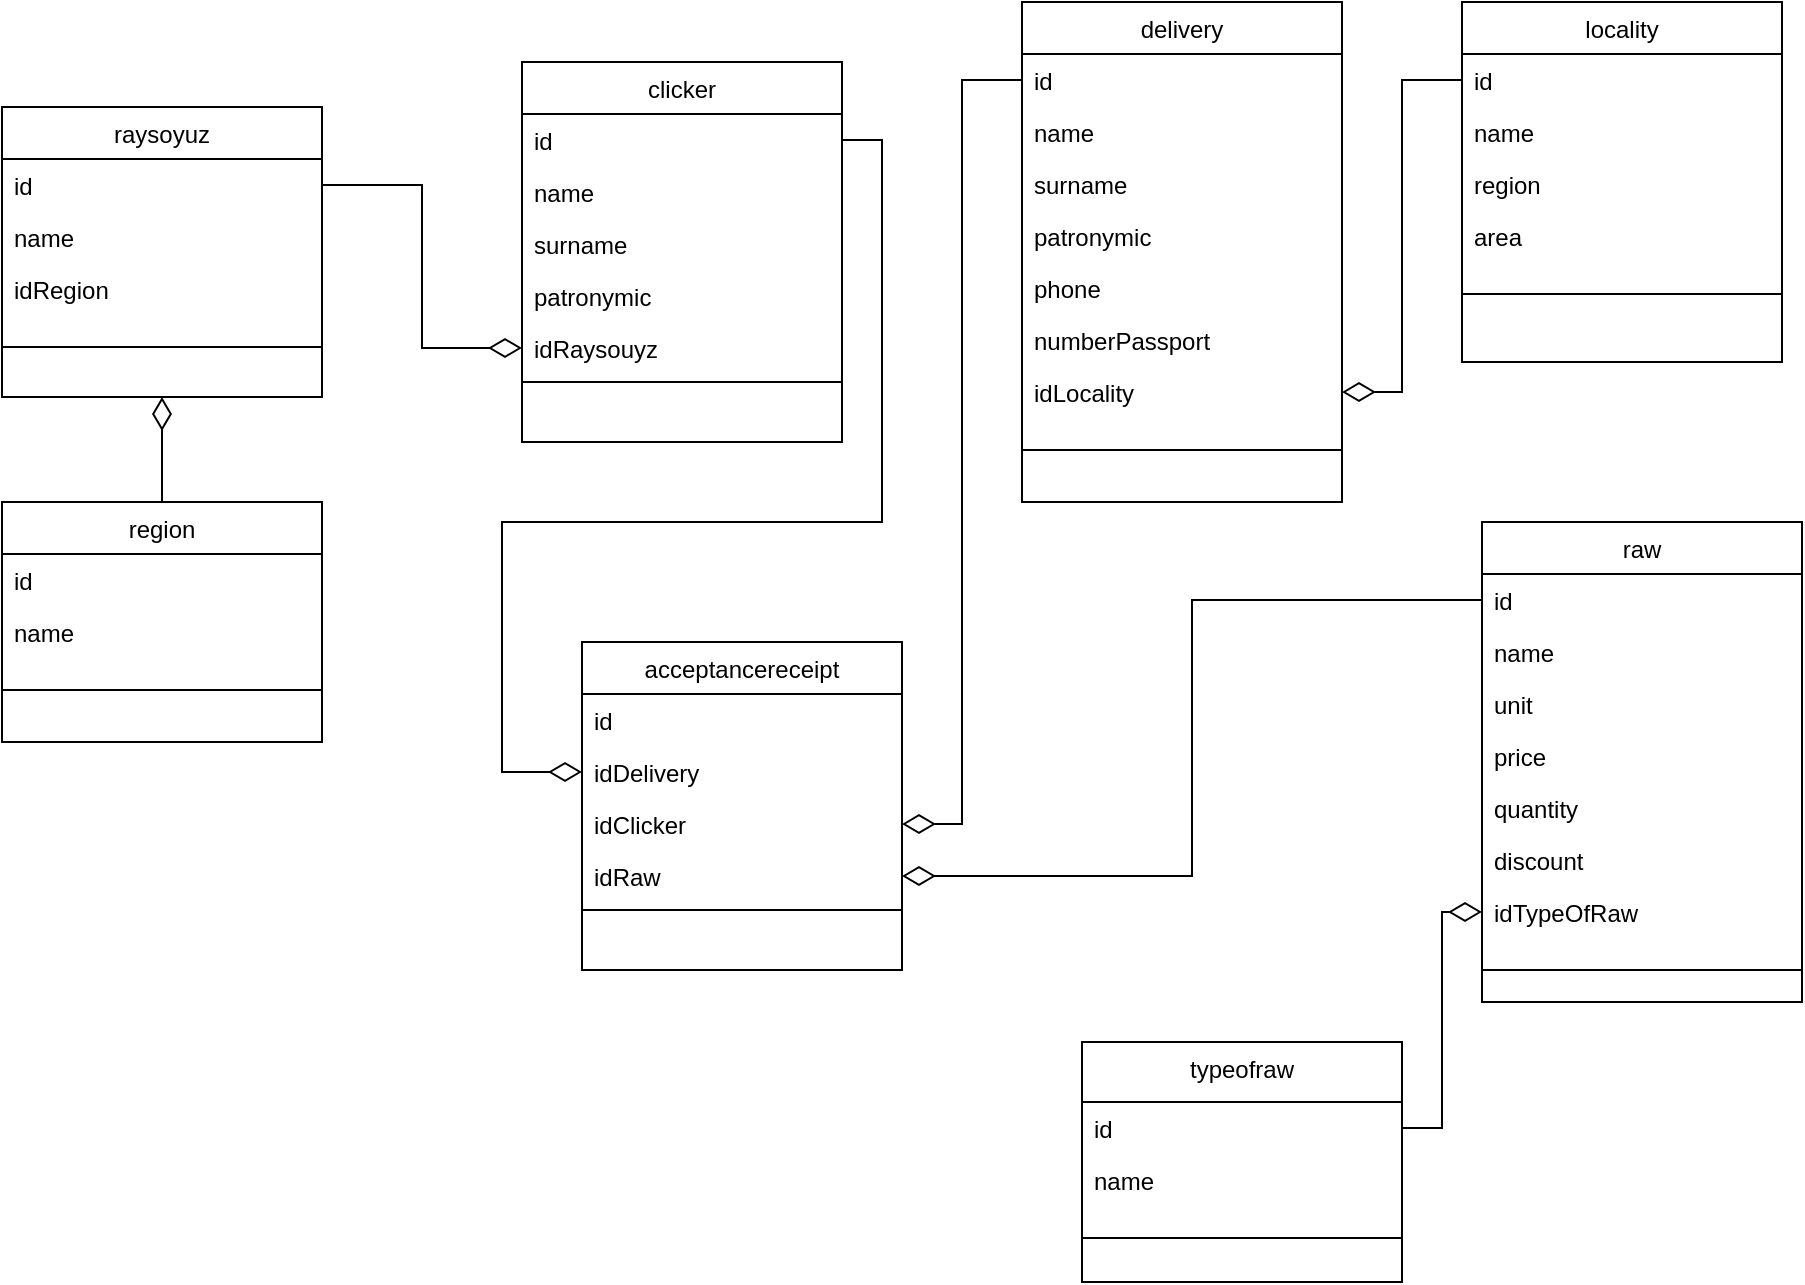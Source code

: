 <mxfile version="21.3.7" type="device">
  <diagram id="C5RBs43oDa-KdzZeNtuy" name="Page-1">
    <mxGraphModel dx="1379" dy="756" grid="1" gridSize="10" guides="1" tooltips="1" connect="1" arrows="1" fold="1" page="1" pageScale="1" pageWidth="827" pageHeight="1169" math="0" shadow="0">
      <root>
        <mxCell id="WIyWlLk6GJQsqaUBKTNV-0" />
        <mxCell id="WIyWlLk6GJQsqaUBKTNV-1" parent="WIyWlLk6GJQsqaUBKTNV-0" />
        <mxCell id="zkfFHV4jXpPFQw0GAbJ--0" value="acceptancereceipt" style="swimlane;fontStyle=0;align=center;verticalAlign=top;childLayout=stackLayout;horizontal=1;startSize=26;horizontalStack=0;resizeParent=1;resizeLast=0;collapsible=1;marginBottom=0;rounded=0;shadow=0;strokeWidth=1;" parent="WIyWlLk6GJQsqaUBKTNV-1" vertex="1">
          <mxGeometry x="300" y="370" width="160" height="164" as="geometry">
            <mxRectangle x="230" y="140" width="160" height="26" as="alternateBounds" />
          </mxGeometry>
        </mxCell>
        <mxCell id="zkfFHV4jXpPFQw0GAbJ--1" value="id" style="text;align=left;verticalAlign=top;spacingLeft=4;spacingRight=4;overflow=hidden;rotatable=0;points=[[0,0.5],[1,0.5]];portConstraint=eastwest;" parent="zkfFHV4jXpPFQw0GAbJ--0" vertex="1">
          <mxGeometry y="26" width="160" height="26" as="geometry" />
        </mxCell>
        <mxCell id="zkfFHV4jXpPFQw0GAbJ--2" value="idDelivery" style="text;align=left;verticalAlign=top;spacingLeft=4;spacingRight=4;overflow=hidden;rotatable=0;points=[[0,0.5],[1,0.5]];portConstraint=eastwest;rounded=0;shadow=0;html=0;" parent="zkfFHV4jXpPFQw0GAbJ--0" vertex="1">
          <mxGeometry y="52" width="160" height="26" as="geometry" />
        </mxCell>
        <mxCell id="zkfFHV4jXpPFQw0GAbJ--3" value="idClicker" style="text;align=left;verticalAlign=top;spacingLeft=4;spacingRight=4;overflow=hidden;rotatable=0;points=[[0,0.5],[1,0.5]];portConstraint=eastwest;rounded=0;shadow=0;html=0;" parent="zkfFHV4jXpPFQw0GAbJ--0" vertex="1">
          <mxGeometry y="78" width="160" height="26" as="geometry" />
        </mxCell>
        <mxCell id="WNCBFyFiVvbnEohnGZAb-0" value="idRaw" style="text;align=left;verticalAlign=top;spacingLeft=4;spacingRight=4;overflow=hidden;rotatable=0;points=[[0,0.5],[1,0.5]];portConstraint=eastwest;rounded=0;shadow=0;html=0;" vertex="1" parent="zkfFHV4jXpPFQw0GAbJ--0">
          <mxGeometry y="104" width="160" height="26" as="geometry" />
        </mxCell>
        <mxCell id="zkfFHV4jXpPFQw0GAbJ--4" value="" style="line;html=1;strokeWidth=1;align=left;verticalAlign=middle;spacingTop=-1;spacingLeft=3;spacingRight=3;rotatable=0;labelPosition=right;points=[];portConstraint=eastwest;" parent="zkfFHV4jXpPFQw0GAbJ--0" vertex="1">
          <mxGeometry y="130" width="160" height="8" as="geometry" />
        </mxCell>
        <mxCell id="zkfFHV4jXpPFQw0GAbJ--17" value="clicker" style="swimlane;fontStyle=0;align=center;verticalAlign=top;childLayout=stackLayout;horizontal=1;startSize=26;horizontalStack=0;resizeParent=1;resizeLast=0;collapsible=1;marginBottom=0;rounded=0;shadow=0;strokeWidth=1;" parent="WIyWlLk6GJQsqaUBKTNV-1" vertex="1">
          <mxGeometry x="270" y="80" width="160" height="190" as="geometry">
            <mxRectangle x="550" y="140" width="160" height="26" as="alternateBounds" />
          </mxGeometry>
        </mxCell>
        <mxCell id="zkfFHV4jXpPFQw0GAbJ--18" value="id" style="text;align=left;verticalAlign=top;spacingLeft=4;spacingRight=4;overflow=hidden;rotatable=0;points=[[0,0.5],[1,0.5]];portConstraint=eastwest;" parent="zkfFHV4jXpPFQw0GAbJ--17" vertex="1">
          <mxGeometry y="26" width="160" height="26" as="geometry" />
        </mxCell>
        <mxCell id="zkfFHV4jXpPFQw0GAbJ--19" value="name" style="text;align=left;verticalAlign=top;spacingLeft=4;spacingRight=4;overflow=hidden;rotatable=0;points=[[0,0.5],[1,0.5]];portConstraint=eastwest;rounded=0;shadow=0;html=0;" parent="zkfFHV4jXpPFQw0GAbJ--17" vertex="1">
          <mxGeometry y="52" width="160" height="26" as="geometry" />
        </mxCell>
        <mxCell id="zkfFHV4jXpPFQw0GAbJ--20" value="surname" style="text;align=left;verticalAlign=top;spacingLeft=4;spacingRight=4;overflow=hidden;rotatable=0;points=[[0,0.5],[1,0.5]];portConstraint=eastwest;rounded=0;shadow=0;html=0;" parent="zkfFHV4jXpPFQw0GAbJ--17" vertex="1">
          <mxGeometry y="78" width="160" height="26" as="geometry" />
        </mxCell>
        <mxCell id="zkfFHV4jXpPFQw0GAbJ--21" value="patronymic" style="text;align=left;verticalAlign=top;spacingLeft=4;spacingRight=4;overflow=hidden;rotatable=0;points=[[0,0.5],[1,0.5]];portConstraint=eastwest;rounded=0;shadow=0;html=0;" parent="zkfFHV4jXpPFQw0GAbJ--17" vertex="1">
          <mxGeometry y="104" width="160" height="26" as="geometry" />
        </mxCell>
        <mxCell id="zkfFHV4jXpPFQw0GAbJ--22" value="idRaysouyz " style="text;align=left;verticalAlign=top;spacingLeft=4;spacingRight=4;overflow=hidden;rotatable=0;points=[[0,0.5],[1,0.5]];portConstraint=eastwest;rounded=0;shadow=0;html=0;" parent="zkfFHV4jXpPFQw0GAbJ--17" vertex="1">
          <mxGeometry y="130" width="160" height="26" as="geometry" />
        </mxCell>
        <mxCell id="zkfFHV4jXpPFQw0GAbJ--23" value="" style="line;html=1;strokeWidth=1;align=left;verticalAlign=middle;spacingTop=-1;spacingLeft=3;spacingRight=3;rotatable=0;labelPosition=right;points=[];portConstraint=eastwest;" parent="zkfFHV4jXpPFQw0GAbJ--17" vertex="1">
          <mxGeometry y="156" width="160" height="8" as="geometry" />
        </mxCell>
        <mxCell id="WNCBFyFiVvbnEohnGZAb-1" value="delivery" style="swimlane;fontStyle=0;align=center;verticalAlign=top;childLayout=stackLayout;horizontal=1;startSize=26;horizontalStack=0;resizeParent=1;resizeLast=0;collapsible=1;marginBottom=0;rounded=0;shadow=0;strokeWidth=1;" vertex="1" parent="WIyWlLk6GJQsqaUBKTNV-1">
          <mxGeometry x="520" y="50" width="160" height="250" as="geometry">
            <mxRectangle x="550" y="140" width="160" height="26" as="alternateBounds" />
          </mxGeometry>
        </mxCell>
        <mxCell id="WNCBFyFiVvbnEohnGZAb-2" value="id" style="text;align=left;verticalAlign=top;spacingLeft=4;spacingRight=4;overflow=hidden;rotatable=0;points=[[0,0.5],[1,0.5]];portConstraint=eastwest;" vertex="1" parent="WNCBFyFiVvbnEohnGZAb-1">
          <mxGeometry y="26" width="160" height="26" as="geometry" />
        </mxCell>
        <mxCell id="WNCBFyFiVvbnEohnGZAb-3" value="name" style="text;align=left;verticalAlign=top;spacingLeft=4;spacingRight=4;overflow=hidden;rotatable=0;points=[[0,0.5],[1,0.5]];portConstraint=eastwest;rounded=0;shadow=0;html=0;" vertex="1" parent="WNCBFyFiVvbnEohnGZAb-1">
          <mxGeometry y="52" width="160" height="26" as="geometry" />
        </mxCell>
        <mxCell id="WNCBFyFiVvbnEohnGZAb-4" value="surname" style="text;align=left;verticalAlign=top;spacingLeft=4;spacingRight=4;overflow=hidden;rotatable=0;points=[[0,0.5],[1,0.5]];portConstraint=eastwest;rounded=0;shadow=0;html=0;" vertex="1" parent="WNCBFyFiVvbnEohnGZAb-1">
          <mxGeometry y="78" width="160" height="26" as="geometry" />
        </mxCell>
        <mxCell id="WNCBFyFiVvbnEohnGZAb-5" value="patronymic" style="text;align=left;verticalAlign=top;spacingLeft=4;spacingRight=4;overflow=hidden;rotatable=0;points=[[0,0.5],[1,0.5]];portConstraint=eastwest;rounded=0;shadow=0;html=0;" vertex="1" parent="WNCBFyFiVvbnEohnGZAb-1">
          <mxGeometry y="104" width="160" height="26" as="geometry" />
        </mxCell>
        <mxCell id="WNCBFyFiVvbnEohnGZAb-6" value="phone" style="text;align=left;verticalAlign=top;spacingLeft=4;spacingRight=4;overflow=hidden;rotatable=0;points=[[0,0.5],[1,0.5]];portConstraint=eastwest;rounded=0;shadow=0;html=0;" vertex="1" parent="WNCBFyFiVvbnEohnGZAb-1">
          <mxGeometry y="130" width="160" height="26" as="geometry" />
        </mxCell>
        <mxCell id="WNCBFyFiVvbnEohnGZAb-8" value="numberPassport" style="text;align=left;verticalAlign=top;spacingLeft=4;spacingRight=4;overflow=hidden;rotatable=0;points=[[0,0.5],[1,0.5]];portConstraint=eastwest;rounded=0;shadow=0;html=0;" vertex="1" parent="WNCBFyFiVvbnEohnGZAb-1">
          <mxGeometry y="156" width="160" height="26" as="geometry" />
        </mxCell>
        <mxCell id="WNCBFyFiVvbnEohnGZAb-9" value="idLocality " style="text;align=left;verticalAlign=top;spacingLeft=4;spacingRight=4;overflow=hidden;rotatable=0;points=[[0,0.5],[1,0.5]];portConstraint=eastwest;rounded=0;shadow=0;html=0;" vertex="1" parent="WNCBFyFiVvbnEohnGZAb-1">
          <mxGeometry y="182" width="160" height="26" as="geometry" />
        </mxCell>
        <mxCell id="WNCBFyFiVvbnEohnGZAb-7" value="" style="line;html=1;strokeWidth=1;align=left;verticalAlign=middle;spacingTop=-1;spacingLeft=3;spacingRight=3;rotatable=0;labelPosition=right;points=[];portConstraint=eastwest;" vertex="1" parent="WNCBFyFiVvbnEohnGZAb-1">
          <mxGeometry y="208" width="160" height="32" as="geometry" />
        </mxCell>
        <mxCell id="WNCBFyFiVvbnEohnGZAb-10" value="locality" style="swimlane;fontStyle=0;align=center;verticalAlign=top;childLayout=stackLayout;horizontal=1;startSize=26;horizontalStack=0;resizeParent=1;resizeLast=0;collapsible=1;marginBottom=0;rounded=0;shadow=0;strokeWidth=1;" vertex="1" parent="WIyWlLk6GJQsqaUBKTNV-1">
          <mxGeometry x="740" y="50" width="160" height="180" as="geometry">
            <mxRectangle x="550" y="140" width="160" height="26" as="alternateBounds" />
          </mxGeometry>
        </mxCell>
        <mxCell id="WNCBFyFiVvbnEohnGZAb-11" value="id" style="text;align=left;verticalAlign=top;spacingLeft=4;spacingRight=4;overflow=hidden;rotatable=0;points=[[0,0.5],[1,0.5]];portConstraint=eastwest;" vertex="1" parent="WNCBFyFiVvbnEohnGZAb-10">
          <mxGeometry y="26" width="160" height="26" as="geometry" />
        </mxCell>
        <mxCell id="WNCBFyFiVvbnEohnGZAb-12" value="name" style="text;align=left;verticalAlign=top;spacingLeft=4;spacingRight=4;overflow=hidden;rotatable=0;points=[[0,0.5],[1,0.5]];portConstraint=eastwest;rounded=0;shadow=0;html=0;" vertex="1" parent="WNCBFyFiVvbnEohnGZAb-10">
          <mxGeometry y="52" width="160" height="26" as="geometry" />
        </mxCell>
        <mxCell id="WNCBFyFiVvbnEohnGZAb-13" value="region" style="text;align=left;verticalAlign=top;spacingLeft=4;spacingRight=4;overflow=hidden;rotatable=0;points=[[0,0.5],[1,0.5]];portConstraint=eastwest;rounded=0;shadow=0;html=0;" vertex="1" parent="WNCBFyFiVvbnEohnGZAb-10">
          <mxGeometry y="78" width="160" height="26" as="geometry" />
        </mxCell>
        <mxCell id="WNCBFyFiVvbnEohnGZAb-14" value="area" style="text;align=left;verticalAlign=top;spacingLeft=4;spacingRight=4;overflow=hidden;rotatable=0;points=[[0,0.5],[1,0.5]];portConstraint=eastwest;rounded=0;shadow=0;html=0;" vertex="1" parent="WNCBFyFiVvbnEohnGZAb-10">
          <mxGeometry y="104" width="160" height="26" as="geometry" />
        </mxCell>
        <mxCell id="WNCBFyFiVvbnEohnGZAb-18" value="" style="line;html=1;strokeWidth=1;align=left;verticalAlign=middle;spacingTop=-1;spacingLeft=3;spacingRight=3;rotatable=0;labelPosition=right;points=[];portConstraint=eastwest;" vertex="1" parent="WNCBFyFiVvbnEohnGZAb-10">
          <mxGeometry y="130" width="160" height="32" as="geometry" />
        </mxCell>
        <mxCell id="WNCBFyFiVvbnEohnGZAb-19" value="raw" style="swimlane;fontStyle=0;align=center;verticalAlign=top;childLayout=stackLayout;horizontal=1;startSize=26;horizontalStack=0;resizeParent=1;resizeLast=0;collapsible=1;marginBottom=0;rounded=0;shadow=0;strokeWidth=1;" vertex="1" parent="WIyWlLk6GJQsqaUBKTNV-1">
          <mxGeometry x="750" y="310" width="160" height="240" as="geometry">
            <mxRectangle x="550" y="140" width="160" height="26" as="alternateBounds" />
          </mxGeometry>
        </mxCell>
        <mxCell id="WNCBFyFiVvbnEohnGZAb-20" value="id" style="text;align=left;verticalAlign=top;spacingLeft=4;spacingRight=4;overflow=hidden;rotatable=0;points=[[0,0.5],[1,0.5]];portConstraint=eastwest;" vertex="1" parent="WNCBFyFiVvbnEohnGZAb-19">
          <mxGeometry y="26" width="160" height="26" as="geometry" />
        </mxCell>
        <mxCell id="WNCBFyFiVvbnEohnGZAb-21" value="name" style="text;align=left;verticalAlign=top;spacingLeft=4;spacingRight=4;overflow=hidden;rotatable=0;points=[[0,0.5],[1,0.5]];portConstraint=eastwest;rounded=0;shadow=0;html=0;" vertex="1" parent="WNCBFyFiVvbnEohnGZAb-19">
          <mxGeometry y="52" width="160" height="26" as="geometry" />
        </mxCell>
        <mxCell id="WNCBFyFiVvbnEohnGZAb-22" value="unit" style="text;align=left;verticalAlign=top;spacingLeft=4;spacingRight=4;overflow=hidden;rotatable=0;points=[[0,0.5],[1,0.5]];portConstraint=eastwest;rounded=0;shadow=0;html=0;" vertex="1" parent="WNCBFyFiVvbnEohnGZAb-19">
          <mxGeometry y="78" width="160" height="26" as="geometry" />
        </mxCell>
        <mxCell id="WNCBFyFiVvbnEohnGZAb-23" value="price" style="text;align=left;verticalAlign=top;spacingLeft=4;spacingRight=4;overflow=hidden;rotatable=0;points=[[0,0.5],[1,0.5]];portConstraint=eastwest;rounded=0;shadow=0;html=0;" vertex="1" parent="WNCBFyFiVvbnEohnGZAb-19">
          <mxGeometry y="104" width="160" height="26" as="geometry" />
        </mxCell>
        <mxCell id="WNCBFyFiVvbnEohnGZAb-25" value="quantity" style="text;align=left;verticalAlign=top;spacingLeft=4;spacingRight=4;overflow=hidden;rotatable=0;points=[[0,0.5],[1,0.5]];portConstraint=eastwest;rounded=0;shadow=0;html=0;" vertex="1" parent="WNCBFyFiVvbnEohnGZAb-19">
          <mxGeometry y="130" width="160" height="26" as="geometry" />
        </mxCell>
        <mxCell id="WNCBFyFiVvbnEohnGZAb-26" value="discount" style="text;align=left;verticalAlign=top;spacingLeft=4;spacingRight=4;overflow=hidden;rotatable=0;points=[[0,0.5],[1,0.5]];portConstraint=eastwest;rounded=0;shadow=0;html=0;" vertex="1" parent="WNCBFyFiVvbnEohnGZAb-19">
          <mxGeometry y="156" width="160" height="26" as="geometry" />
        </mxCell>
        <mxCell id="WNCBFyFiVvbnEohnGZAb-27" value="idTypeOfRaw " style="text;align=left;verticalAlign=top;spacingLeft=4;spacingRight=4;overflow=hidden;rotatable=0;points=[[0,0.5],[1,0.5]];portConstraint=eastwest;rounded=0;shadow=0;html=0;" vertex="1" parent="WNCBFyFiVvbnEohnGZAb-19">
          <mxGeometry y="182" width="160" height="26" as="geometry" />
        </mxCell>
        <mxCell id="WNCBFyFiVvbnEohnGZAb-24" value="" style="line;html=1;strokeWidth=1;align=left;verticalAlign=middle;spacingTop=-1;spacingLeft=3;spacingRight=3;rotatable=0;labelPosition=right;points=[];portConstraint=eastwest;" vertex="1" parent="WNCBFyFiVvbnEohnGZAb-19">
          <mxGeometry y="208" width="160" height="32" as="geometry" />
        </mxCell>
        <mxCell id="WNCBFyFiVvbnEohnGZAb-28" value="raysoyuz" style="swimlane;fontStyle=0;align=center;verticalAlign=top;childLayout=stackLayout;horizontal=1;startSize=26;horizontalStack=0;resizeParent=1;resizeLast=0;collapsible=1;marginBottom=0;rounded=0;shadow=0;strokeWidth=1;" vertex="1" parent="WIyWlLk6GJQsqaUBKTNV-1">
          <mxGeometry x="10" y="102.5" width="160" height="145" as="geometry">
            <mxRectangle x="550" y="140" width="160" height="26" as="alternateBounds" />
          </mxGeometry>
        </mxCell>
        <mxCell id="WNCBFyFiVvbnEohnGZAb-29" value="id" style="text;align=left;verticalAlign=top;spacingLeft=4;spacingRight=4;overflow=hidden;rotatable=0;points=[[0,0.5],[1,0.5]];portConstraint=eastwest;" vertex="1" parent="WNCBFyFiVvbnEohnGZAb-28">
          <mxGeometry y="26" width="160" height="26" as="geometry" />
        </mxCell>
        <mxCell id="WNCBFyFiVvbnEohnGZAb-30" value="name" style="text;align=left;verticalAlign=top;spacingLeft=4;spacingRight=4;overflow=hidden;rotatable=0;points=[[0,0.5],[1,0.5]];portConstraint=eastwest;rounded=0;shadow=0;html=0;" vertex="1" parent="WNCBFyFiVvbnEohnGZAb-28">
          <mxGeometry y="52" width="160" height="26" as="geometry" />
        </mxCell>
        <mxCell id="WNCBFyFiVvbnEohnGZAb-31" value="idRegion " style="text;align=left;verticalAlign=top;spacingLeft=4;spacingRight=4;overflow=hidden;rotatable=0;points=[[0,0.5],[1,0.5]];portConstraint=eastwest;rounded=0;shadow=0;html=0;" vertex="1" parent="WNCBFyFiVvbnEohnGZAb-28">
          <mxGeometry y="78" width="160" height="26" as="geometry" />
        </mxCell>
        <mxCell id="WNCBFyFiVvbnEohnGZAb-36" value="" style="line;html=1;strokeWidth=1;align=left;verticalAlign=middle;spacingTop=-1;spacingLeft=3;spacingRight=3;rotatable=0;labelPosition=right;points=[];portConstraint=eastwest;" vertex="1" parent="WNCBFyFiVvbnEohnGZAb-28">
          <mxGeometry y="104" width="160" height="32" as="geometry" />
        </mxCell>
        <mxCell id="WNCBFyFiVvbnEohnGZAb-37" value="region" style="swimlane;fontStyle=0;align=center;verticalAlign=top;childLayout=stackLayout;horizontal=1;startSize=26;horizontalStack=0;resizeParent=1;resizeLast=0;collapsible=1;marginBottom=0;rounded=0;shadow=0;strokeWidth=1;" vertex="1" parent="WIyWlLk6GJQsqaUBKTNV-1">
          <mxGeometry x="10" y="300" width="160" height="120" as="geometry">
            <mxRectangle x="550" y="140" width="160" height="26" as="alternateBounds" />
          </mxGeometry>
        </mxCell>
        <mxCell id="WNCBFyFiVvbnEohnGZAb-38" value="id" style="text;align=left;verticalAlign=top;spacingLeft=4;spacingRight=4;overflow=hidden;rotatable=0;points=[[0,0.5],[1,0.5]];portConstraint=eastwest;" vertex="1" parent="WNCBFyFiVvbnEohnGZAb-37">
          <mxGeometry y="26" width="160" height="26" as="geometry" />
        </mxCell>
        <mxCell id="WNCBFyFiVvbnEohnGZAb-39" value="name" style="text;align=left;verticalAlign=top;spacingLeft=4;spacingRight=4;overflow=hidden;rotatable=0;points=[[0,0.5],[1,0.5]];portConstraint=eastwest;rounded=0;shadow=0;html=0;" vertex="1" parent="WNCBFyFiVvbnEohnGZAb-37">
          <mxGeometry y="52" width="160" height="26" as="geometry" />
        </mxCell>
        <mxCell id="WNCBFyFiVvbnEohnGZAb-41" value="" style="line;html=1;strokeWidth=1;align=left;verticalAlign=middle;spacingTop=-1;spacingLeft=3;spacingRight=3;rotatable=0;labelPosition=right;points=[];portConstraint=eastwest;" vertex="1" parent="WNCBFyFiVvbnEohnGZAb-37">
          <mxGeometry y="78" width="160" height="32" as="geometry" />
        </mxCell>
        <mxCell id="WNCBFyFiVvbnEohnGZAb-42" value="typeofraw" style="swimlane;fontStyle=0;align=center;verticalAlign=top;childLayout=stackLayout;horizontal=1;startSize=30;horizontalStack=0;resizeParent=1;resizeLast=0;collapsible=1;marginBottom=0;rounded=0;shadow=0;strokeWidth=1;" vertex="1" parent="WIyWlLk6GJQsqaUBKTNV-1">
          <mxGeometry x="550" y="570" width="160" height="120" as="geometry">
            <mxRectangle x="550" y="140" width="160" height="26" as="alternateBounds" />
          </mxGeometry>
        </mxCell>
        <mxCell id="WNCBFyFiVvbnEohnGZAb-43" value="id" style="text;align=left;verticalAlign=top;spacingLeft=4;spacingRight=4;overflow=hidden;rotatable=0;points=[[0,0.5],[1,0.5]];portConstraint=eastwest;" vertex="1" parent="WNCBFyFiVvbnEohnGZAb-42">
          <mxGeometry y="30" width="160" height="26" as="geometry" />
        </mxCell>
        <mxCell id="WNCBFyFiVvbnEohnGZAb-44" value="name" style="text;align=left;verticalAlign=top;spacingLeft=4;spacingRight=4;overflow=hidden;rotatable=0;points=[[0,0.5],[1,0.5]];portConstraint=eastwest;rounded=0;shadow=0;html=0;" vertex="1" parent="WNCBFyFiVvbnEohnGZAb-42">
          <mxGeometry y="56" width="160" height="26" as="geometry" />
        </mxCell>
        <mxCell id="WNCBFyFiVvbnEohnGZAb-45" value="" style="line;html=1;strokeWidth=1;align=left;verticalAlign=middle;spacingTop=-1;spacingLeft=3;spacingRight=3;rotatable=0;labelPosition=right;points=[];portConstraint=eastwest;" vertex="1" parent="WNCBFyFiVvbnEohnGZAb-42">
          <mxGeometry y="82" width="160" height="32" as="geometry" />
        </mxCell>
        <mxCell id="WNCBFyFiVvbnEohnGZAb-46" value="" style="endArrow=none;html=1;endSize=12;startArrow=diamondThin;startSize=14;startFill=0;edgeStyle=orthogonalEdgeStyle;align=left;verticalAlign=bottom;rounded=0;exitX=0.5;exitY=1;exitDx=0;exitDy=0;entryX=0.5;entryY=0;entryDx=0;entryDy=0;endFill=0;" edge="1" parent="WIyWlLk6GJQsqaUBKTNV-1" source="WNCBFyFiVvbnEohnGZAb-28" target="WNCBFyFiVvbnEohnGZAb-37">
          <mxGeometry x="-0.143" y="20" relative="1" as="geometry">
            <mxPoint x="380" y="310" as="sourcePoint" />
            <mxPoint x="540" y="310" as="targetPoint" />
            <mxPoint y="1" as="offset" />
          </mxGeometry>
        </mxCell>
        <mxCell id="WNCBFyFiVvbnEohnGZAb-47" value="" style="endArrow=none;html=1;endSize=12;startArrow=diamondThin;startSize=14;startFill=0;edgeStyle=orthogonalEdgeStyle;align=left;verticalAlign=bottom;rounded=0;exitX=0;exitY=0.5;exitDx=0;exitDy=0;entryX=1;entryY=0.5;entryDx=0;entryDy=0;endFill=0;" edge="1" parent="WIyWlLk6GJQsqaUBKTNV-1" source="zkfFHV4jXpPFQw0GAbJ--22" target="WNCBFyFiVvbnEohnGZAb-29">
          <mxGeometry x="-0.143" y="20" relative="1" as="geometry">
            <mxPoint x="100" y="258" as="sourcePoint" />
            <mxPoint x="100" y="310" as="targetPoint" />
            <mxPoint y="1" as="offset" />
          </mxGeometry>
        </mxCell>
        <mxCell id="WNCBFyFiVvbnEohnGZAb-48" value="" style="endArrow=none;html=1;endSize=12;startArrow=diamondThin;startSize=14;startFill=0;edgeStyle=orthogonalEdgeStyle;align=left;verticalAlign=bottom;rounded=0;exitX=1;exitY=0.5;exitDx=0;exitDy=0;entryX=0;entryY=0.5;entryDx=0;entryDy=0;endFill=0;" edge="1" parent="WIyWlLk6GJQsqaUBKTNV-1" source="WNCBFyFiVvbnEohnGZAb-9" target="WNCBFyFiVvbnEohnGZAb-11">
          <mxGeometry x="-0.143" y="20" relative="1" as="geometry">
            <mxPoint x="279" y="172" as="sourcePoint" />
            <mxPoint x="182" y="171" as="targetPoint" />
            <mxPoint y="1" as="offset" />
          </mxGeometry>
        </mxCell>
        <mxCell id="WNCBFyFiVvbnEohnGZAb-49" value="" style="endArrow=none;html=1;endSize=12;startArrow=diamondThin;startSize=14;startFill=0;edgeStyle=orthogonalEdgeStyle;align=left;verticalAlign=bottom;rounded=0;exitX=0;exitY=0.5;exitDx=0;exitDy=0;entryX=1;entryY=0.5;entryDx=0;entryDy=0;endFill=0;" edge="1" parent="WIyWlLk6GJQsqaUBKTNV-1" source="WNCBFyFiVvbnEohnGZAb-27" target="WNCBFyFiVvbnEohnGZAb-43">
          <mxGeometry x="-0.143" y="20" relative="1" as="geometry">
            <mxPoint x="690" y="125" as="sourcePoint" />
            <mxPoint x="750" y="125" as="targetPoint" />
            <mxPoint y="1" as="offset" />
          </mxGeometry>
        </mxCell>
        <mxCell id="WNCBFyFiVvbnEohnGZAb-50" value="" style="endArrow=none;html=1;endSize=12;startArrow=diamondThin;startSize=14;startFill=0;edgeStyle=orthogonalEdgeStyle;align=left;verticalAlign=bottom;rounded=0;exitX=1;exitY=0.5;exitDx=0;exitDy=0;entryX=0;entryY=0.5;entryDx=0;entryDy=0;endFill=0;" edge="1" parent="WIyWlLk6GJQsqaUBKTNV-1" source="WNCBFyFiVvbnEohnGZAb-0" target="WNCBFyFiVvbnEohnGZAb-20">
          <mxGeometry x="-0.143" y="20" relative="1" as="geometry">
            <mxPoint x="760" y="515" as="sourcePoint" />
            <mxPoint x="720" y="623" as="targetPoint" />
            <mxPoint y="1" as="offset" />
          </mxGeometry>
        </mxCell>
        <mxCell id="WNCBFyFiVvbnEohnGZAb-51" value="" style="endArrow=none;html=1;endSize=12;startArrow=diamondThin;startSize=14;startFill=0;edgeStyle=orthogonalEdgeStyle;align=left;verticalAlign=bottom;rounded=0;exitX=1;exitY=0.5;exitDx=0;exitDy=0;entryX=0;entryY=0.5;entryDx=0;entryDy=0;endFill=0;" edge="1" parent="WIyWlLk6GJQsqaUBKTNV-1" source="zkfFHV4jXpPFQw0GAbJ--3" target="WNCBFyFiVvbnEohnGZAb-2">
          <mxGeometry x="-0.143" y="20" relative="1" as="geometry">
            <mxPoint x="770" y="525" as="sourcePoint" />
            <mxPoint x="730" y="633" as="targetPoint" />
            <mxPoint y="1" as="offset" />
          </mxGeometry>
        </mxCell>
        <mxCell id="WNCBFyFiVvbnEohnGZAb-52" value="" style="endArrow=none;html=1;endSize=12;startArrow=diamondThin;startSize=14;startFill=0;edgeStyle=orthogonalEdgeStyle;align=left;verticalAlign=bottom;rounded=0;exitX=0;exitY=0.5;exitDx=0;exitDy=0;entryX=1;entryY=0.5;entryDx=0;entryDy=0;endFill=0;" edge="1" parent="WIyWlLk6GJQsqaUBKTNV-1" source="zkfFHV4jXpPFQw0GAbJ--2" target="zkfFHV4jXpPFQw0GAbJ--18">
          <mxGeometry x="-0.143" y="20" relative="1" as="geometry">
            <mxPoint x="780" y="535" as="sourcePoint" />
            <mxPoint x="740" y="643" as="targetPoint" />
            <mxPoint y="1" as="offset" />
            <Array as="points">
              <mxPoint x="260" y="435" />
              <mxPoint x="260" y="310" />
              <mxPoint x="450" y="310" />
              <mxPoint x="450" y="119" />
            </Array>
          </mxGeometry>
        </mxCell>
      </root>
    </mxGraphModel>
  </diagram>
</mxfile>
